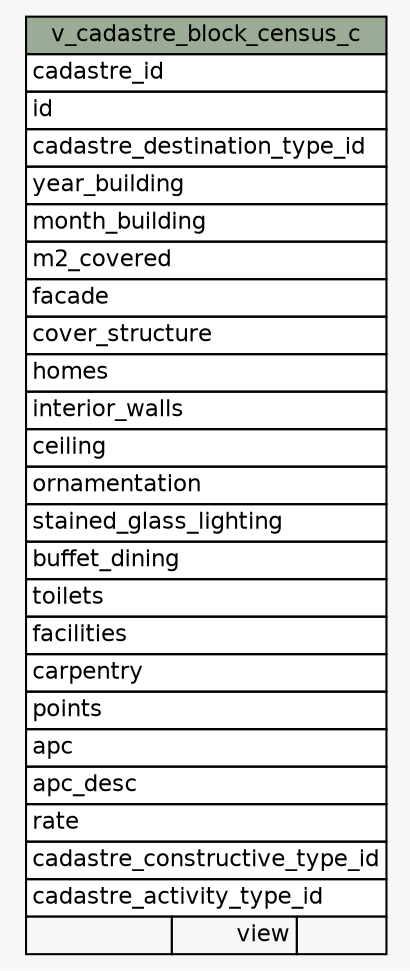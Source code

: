 // dot 2.38.0 on Linux 4.10.0-32-generic
digraph "v_cadastre_block_census_c" {
  graph [
    rankdir="RL"
    bgcolor="#f7f7f7"
  ];
  node [
    fontname="Helvetica"
    fontsize="11"
    shape="plaintext"
  ];
  edge [
    arrowsize="0.8"
  ];
  "v_cadastre_block_census_c" [
    label=<
    <TABLE BORDER="0" CELLBORDER="1" CELLSPACING="0" BGCOLOR="#ffffff">
      <TR><TD PORT="v_cadastre_block_census_c.heading" COLSPAN="3" BGCOLOR="#9bab96" ALIGN="CENTER">v_cadastre_block_census_c</TD></TR>
      <TR><TD PORT="cadastre_id" COLSPAN="3" ALIGN="LEFT">cadastre_id</TD></TR>
      <TR><TD PORT="id" COLSPAN="3" ALIGN="LEFT">id</TD></TR>
      <TR><TD PORT="cadastre_destination_type_id" COLSPAN="3" ALIGN="LEFT">cadastre_destination_type_id</TD></TR>
      <TR><TD PORT="year_building" COLSPAN="3" ALIGN="LEFT">year_building</TD></TR>
      <TR><TD PORT="month_building" COLSPAN="3" ALIGN="LEFT">month_building</TD></TR>
      <TR><TD PORT="m2_covered" COLSPAN="3" ALIGN="LEFT">m2_covered</TD></TR>
      <TR><TD PORT="facade" COLSPAN="3" ALIGN="LEFT">facade</TD></TR>
      <TR><TD PORT="cover_structure" COLSPAN="3" ALIGN="LEFT">cover_structure</TD></TR>
      <TR><TD PORT="homes" COLSPAN="3" ALIGN="LEFT">homes</TD></TR>
      <TR><TD PORT="interior_walls" COLSPAN="3" ALIGN="LEFT">interior_walls</TD></TR>
      <TR><TD PORT="ceiling" COLSPAN="3" ALIGN="LEFT">ceiling</TD></TR>
      <TR><TD PORT="ornamentation" COLSPAN="3" ALIGN="LEFT">ornamentation</TD></TR>
      <TR><TD PORT="stained_glass_lighting" COLSPAN="3" ALIGN="LEFT">stained_glass_lighting</TD></TR>
      <TR><TD PORT="buffet_dining" COLSPAN="3" ALIGN="LEFT">buffet_dining</TD></TR>
      <TR><TD PORT="toilets" COLSPAN="3" ALIGN="LEFT">toilets</TD></TR>
      <TR><TD PORT="facilities" COLSPAN="3" ALIGN="LEFT">facilities</TD></TR>
      <TR><TD PORT="carpentry" COLSPAN="3" ALIGN="LEFT">carpentry</TD></TR>
      <TR><TD PORT="points" COLSPAN="3" ALIGN="LEFT">points</TD></TR>
      <TR><TD PORT="apc" COLSPAN="3" ALIGN="LEFT">apc</TD></TR>
      <TR><TD PORT="apc_desc" COLSPAN="3" ALIGN="LEFT">apc_desc</TD></TR>
      <TR><TD PORT="rate" COLSPAN="3" ALIGN="LEFT">rate</TD></TR>
      <TR><TD PORT="cadastre_constructive_type_id" COLSPAN="3" ALIGN="LEFT">cadastre_constructive_type_id</TD></TR>
      <TR><TD PORT="cadastre_activity_type_id" COLSPAN="3" ALIGN="LEFT">cadastre_activity_type_id</TD></TR>
      <TR><TD ALIGN="LEFT" BGCOLOR="#f7f7f7">  </TD><TD ALIGN="RIGHT" BGCOLOR="#f7f7f7">view</TD><TD ALIGN="RIGHT" BGCOLOR="#f7f7f7">  </TD></TR>
    </TABLE>>
    URL="tables/v_cadastre_block_census_c.html#"
    tooltip="v_cadastre_block_census_c"
  ];
}
